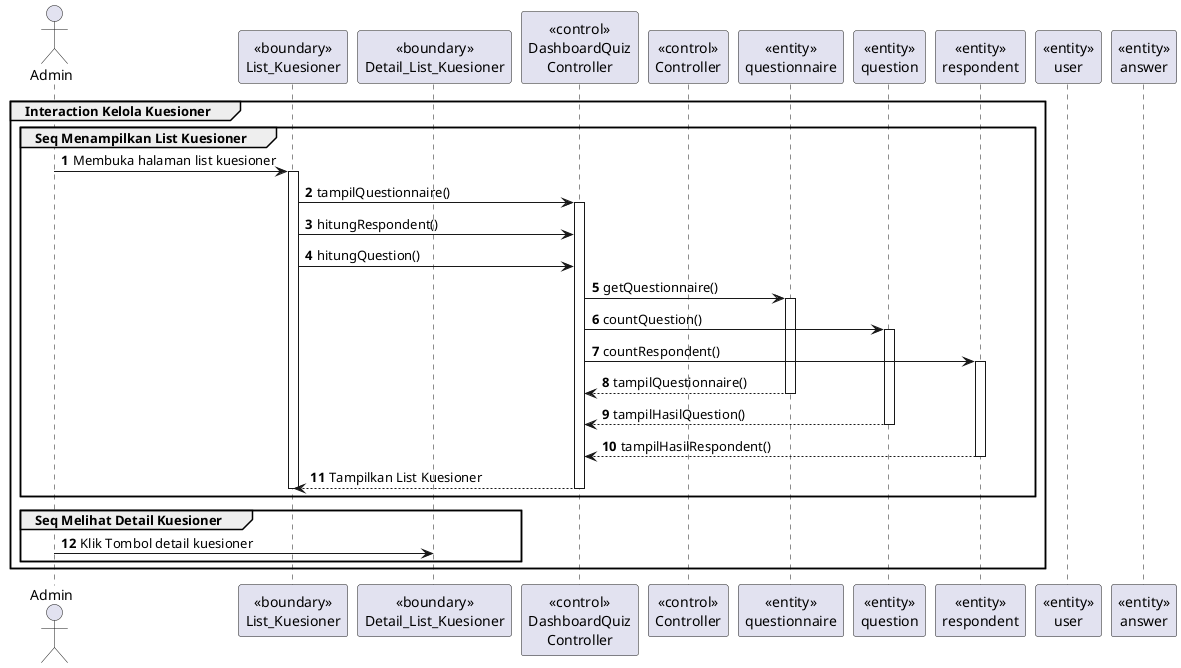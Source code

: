 @startuml Interaction Kelola Data
autonumber
' skinparam style strictuml
' skinparam SequenceMessageAlignment center
group Interaction Kelola Kuesioner

    actor Admin 
    participant "<<boundary>>\nList_Kuesioner" as list
    participant "<<boundary>>\nDetail_List_Kuesioner" as dlist
    participant "<<control>>\nDashboardQuiz\nController" as dqcontrol
    participant "<<control>>\nController" as control
    participant "<<entity>>\nquestionnaire" as questioner
    participant "<<entity>>\nquestion" as question
    participant "<<entity>>\nrespondent" as respondent
    participant "<<entity>>\nuser" as admin
    participant "<<entity>>\nanswer" as answer

    group Seq Menampilkan List Kuesioner
        Admin->list:Membuka halaman list kuesioner
        activate list
            list-> dqcontrol: tampilQuestionnaire()
            activate dqcontrol
                list-> dqcontrol: hitungRespondent()
                list-> dqcontrol: hitungQuestion()

                dqcontrol-> questioner: getQuestionnaire()
                activate questioner
                    dqcontrol-> question:   countQuestion()
                activate question
                    dqcontrol-> respondent: countRespondent()
                activate respondent

                    questioner--> dqcontrol: tampilQuestionnaire()
                deactivate questioner
                    question--> dqcontrol: tampilHasilQuestion() 
                deactivate question
                    respondent--> dqcontrol: tampilHasilRespondent() 
                deactivate respondent
                dqcontrol--> list: Tampilkan List Kuesioner
            deactivate dqcontrol
        deactivate list
    end

    group Seq Melihat Detail Kuesioner
        Admin->dlist: Klik Tombol detail kuesioner
        
    end
end
@enduml